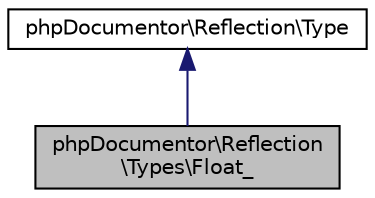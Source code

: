 digraph "phpDocumentor\Reflection\Types\Float_"
{
  edge [fontname="Helvetica",fontsize="10",labelfontname="Helvetica",labelfontsize="10"];
  node [fontname="Helvetica",fontsize="10",shape=record];
  Node0 [label="phpDocumentor\\Reflection\l\\Types\\Float_",height=0.2,width=0.4,color="black", fillcolor="grey75", style="filled", fontcolor="black"];
  Node1 -> Node0 [dir="back",color="midnightblue",fontsize="10",style="solid",fontname="Helvetica"];
  Node1 [label="phpDocumentor\\Reflection\\Type",height=0.2,width=0.4,color="black", fillcolor="white", style="filled",URL="$interfacephpDocumentor_1_1Reflection_1_1Type.html"];
}
